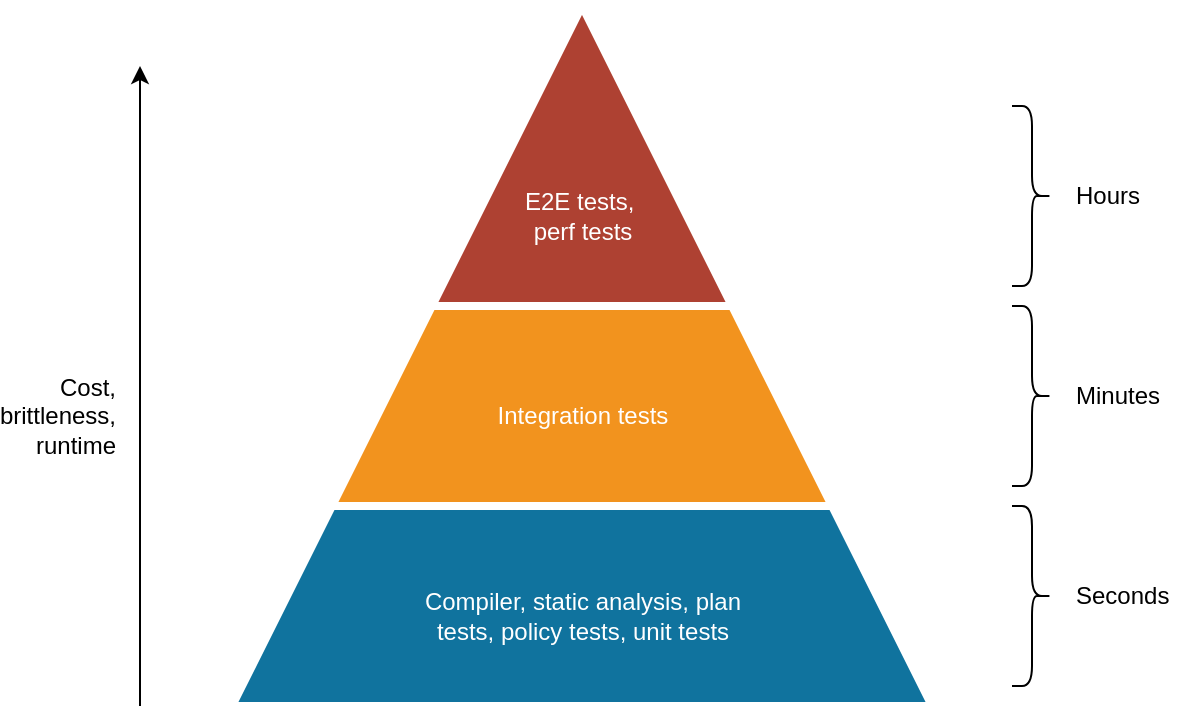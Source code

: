 <mxfile version="24.2.7" type="device">
  <diagram name="Page-1" id="tjzWn3ZnHNkxDJWMllFv">
    <mxGraphModel dx="1147" dy="636" grid="1" gridSize="10" guides="1" tooltips="1" connect="1" arrows="1" fold="1" page="1" pageScale="1" pageWidth="850" pageHeight="1100" math="0" shadow="0">
      <root>
        <mxCell id="0" />
        <mxCell id="1" parent="0" />
        <mxCell id="AV59WpkHFvoRJhXP4eiQ-1" value="" style="triangle;direction=north;strokeWidth=4;html=1;fillColor=#10739E;strokeColor=#ffffff;shadow=0;fontSize=10;fontColor=#FFFFFF;align=center;fontStyle=0;whiteSpace=wrap;spacing=10;" vertex="1" parent="1">
          <mxGeometry x="250" y="230" width="350" height="350" as="geometry" />
        </mxCell>
        <mxCell id="AV59WpkHFvoRJhXP4eiQ-2" value="" style="triangle;direction=north;strokeWidth=4;html=1;fillColor=#F2931E;strokeColor=#ffffff;shadow=0;fontSize=10;fontColor=#FFFFFF;align=center;fontStyle=0;whiteSpace=wrap;spacing=10;" vertex="1" parent="1">
          <mxGeometry x="300" y="230" width="250" height="250" as="geometry" />
        </mxCell>
        <mxCell id="AV59WpkHFvoRJhXP4eiQ-3" value="" style="triangle;direction=north;strokeWidth=4;html=1;fillColor=#AE4132;strokeColor=#ffffff;shadow=0;fontSize=10;fontColor=#FFFFFF;align=center;fontStyle=0;whiteSpace=wrap;spacing=10;" vertex="1" parent="1">
          <mxGeometry x="350" y="230" width="150" height="150" as="geometry" />
        </mxCell>
        <mxCell id="AV59WpkHFvoRJhXP4eiQ-5" value="Compiler, static analysis, plan tests, policy tests, unit tests" style="text;html=1;align=center;verticalAlign=middle;whiteSpace=wrap;rounded=0;fontColor=#FFFFFF;" vertex="1" parent="1">
          <mxGeometry x="343" y="520" width="165" height="30" as="geometry" />
        </mxCell>
        <mxCell id="AV59WpkHFvoRJhXP4eiQ-6" value="Integration tests" style="text;html=1;align=center;verticalAlign=middle;whiteSpace=wrap;rounded=0;fontColor=#FFFFFF;" vertex="1" parent="1">
          <mxGeometry x="343" y="420" width="165" height="30" as="geometry" />
        </mxCell>
        <mxCell id="AV59WpkHFvoRJhXP4eiQ-7" value="E2E tests,&amp;nbsp;&lt;div&gt;perf tests&lt;/div&gt;" style="text;html=1;align=center;verticalAlign=middle;whiteSpace=wrap;rounded=0;fontColor=#FFFFFF;" vertex="1" parent="1">
          <mxGeometry x="343" y="320" width="165" height="30" as="geometry" />
        </mxCell>
        <mxCell id="AV59WpkHFvoRJhXP4eiQ-8" value="" style="endArrow=classic;html=1;rounded=0;" edge="1" parent="1">
          <mxGeometry width="50" height="50" relative="1" as="geometry">
            <mxPoint x="204" y="580" as="sourcePoint" />
            <mxPoint x="204" y="260" as="targetPoint" />
          </mxGeometry>
        </mxCell>
        <mxCell id="AV59WpkHFvoRJhXP4eiQ-9" value="Cost,&lt;div&gt;brittleness,&lt;/div&gt;&lt;div&gt;runtime&lt;/div&gt;" style="text;html=1;align=right;verticalAlign=middle;whiteSpace=wrap;rounded=0;" vertex="1" parent="1">
          <mxGeometry x="134" y="420" width="60" height="30" as="geometry" />
        </mxCell>
        <mxCell id="AV59WpkHFvoRJhXP4eiQ-11" value="" style="shape=curlyBracket;whiteSpace=wrap;html=1;rounded=1;flipH=1;labelPosition=right;verticalLabelPosition=middle;align=left;verticalAlign=middle;" vertex="1" parent="1">
          <mxGeometry x="640" y="380" width="20" height="90" as="geometry" />
        </mxCell>
        <mxCell id="AV59WpkHFvoRJhXP4eiQ-12" value="" style="shape=curlyBracket;whiteSpace=wrap;html=1;rounded=1;flipH=1;labelPosition=right;verticalLabelPosition=middle;align=left;verticalAlign=middle;" vertex="1" parent="1">
          <mxGeometry x="640" y="480" width="20" height="90" as="geometry" />
        </mxCell>
        <mxCell id="AV59WpkHFvoRJhXP4eiQ-13" value="" style="shape=curlyBracket;whiteSpace=wrap;html=1;rounded=1;flipH=1;labelPosition=right;verticalLabelPosition=middle;align=left;verticalAlign=middle;" vertex="1" parent="1">
          <mxGeometry x="640" y="280" width="20" height="90" as="geometry" />
        </mxCell>
        <mxCell id="AV59WpkHFvoRJhXP4eiQ-14" value="Hours" style="text;html=1;align=left;verticalAlign=middle;whiteSpace=wrap;rounded=0;" vertex="1" parent="1">
          <mxGeometry x="670" y="310" width="60" height="30" as="geometry" />
        </mxCell>
        <mxCell id="AV59WpkHFvoRJhXP4eiQ-15" value="Minutes" style="text;html=1;align=left;verticalAlign=middle;whiteSpace=wrap;rounded=0;" vertex="1" parent="1">
          <mxGeometry x="670" y="410" width="60" height="30" as="geometry" />
        </mxCell>
        <mxCell id="AV59WpkHFvoRJhXP4eiQ-16" value="Seconds" style="text;html=1;align=left;verticalAlign=middle;whiteSpace=wrap;rounded=0;" vertex="1" parent="1">
          <mxGeometry x="670" y="510" width="60" height="30" as="geometry" />
        </mxCell>
      </root>
    </mxGraphModel>
  </diagram>
</mxfile>
